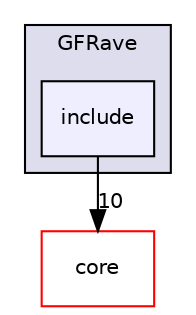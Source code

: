 digraph "genfit/GFRave/include" {
  compound=true
  node [ fontsize="10", fontname="Helvetica"];
  edge [ labelfontsize="10", labelfontname="Helvetica"];
  subgraph clusterdir_9ce5eb3caabede848a0b04fd0324406f {
    graph [ bgcolor="#ddddee", pencolor="black", label="GFRave" fontname="Helvetica", fontsize="10", URL="dir_9ce5eb3caabede848a0b04fd0324406f.html"]
  dir_f4d9f0876db00cb6d13c94fe7566c4d6 [shape=box, label="include", style="filled", fillcolor="#eeeeff", pencolor="black", URL="dir_f4d9f0876db00cb6d13c94fe7566c4d6.html"];
  }
  dir_7a40b7556c10f243ca9453eab1d74876 [shape=box label="core" fillcolor="white" style="filled" color="red" URL="dir_7a40b7556c10f243ca9453eab1d74876.html"];
  dir_f4d9f0876db00cb6d13c94fe7566c4d6->dir_7a40b7556c10f243ca9453eab1d74876 [headlabel="10", labeldistance=1.5 headhref="dir_000050_000029.html"];
}
